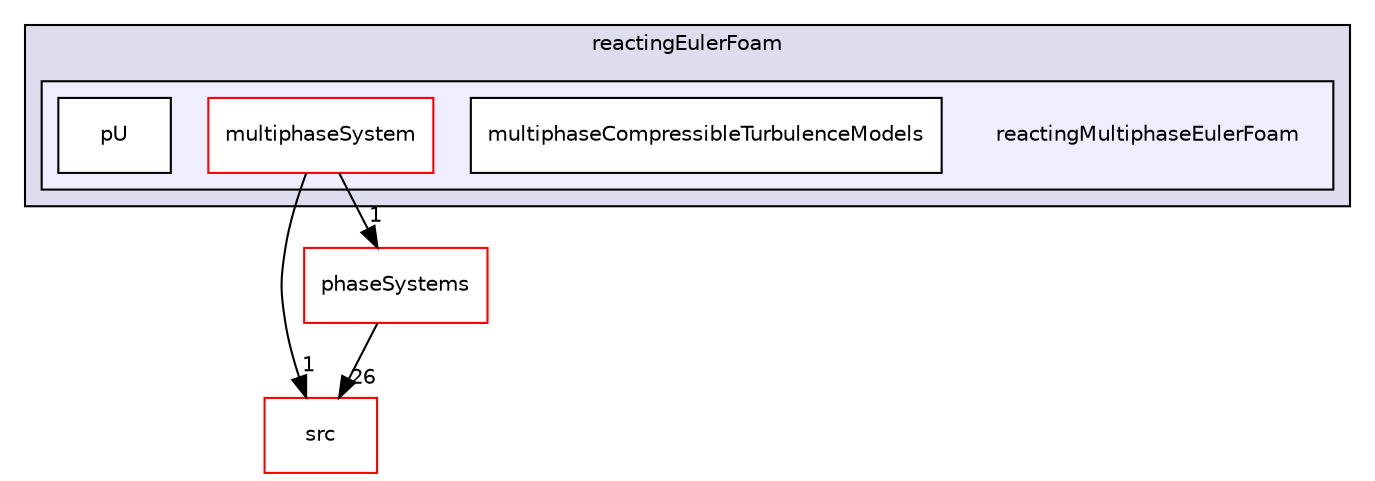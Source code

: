 digraph "applications/solvers/multiphase/reactingEulerFoam/reactingMultiphaseEulerFoam" {
  bgcolor=transparent;
  compound=true
  node [ fontsize="10", fontname="Helvetica"];
  edge [ labelfontsize="10", labelfontname="Helvetica"];
  subgraph clusterdir_bd1c0bce0f70f7327528a03b20ac8e2b {
    graph [ bgcolor="#ddddee", pencolor="black", label="reactingEulerFoam" fontname="Helvetica", fontsize="10", URL="dir_bd1c0bce0f70f7327528a03b20ac8e2b.html"]
  subgraph clusterdir_f43e6cbef3f1fcb86eb964dec54a1d5c {
    graph [ bgcolor="#eeeeff", pencolor="black", label="" URL="dir_f43e6cbef3f1fcb86eb964dec54a1d5c.html"];
    dir_f43e6cbef3f1fcb86eb964dec54a1d5c [shape=plaintext label="reactingMultiphaseEulerFoam"];
    dir_d406d16b886ae9a0b84542a5d06d37a8 [shape=box label="multiphaseCompressibleTurbulenceModels" color="black" fillcolor="white" style="filled" URL="dir_d406d16b886ae9a0b84542a5d06d37a8.html"];
    dir_bffdae721ccdc4cfa39420078414a1c9 [shape=box label="multiphaseSystem" color="red" fillcolor="white" style="filled" URL="dir_bffdae721ccdc4cfa39420078414a1c9.html"];
    dir_08a271835252fce69ce03664e5ac5db9 [shape=box label="pU" color="black" fillcolor="white" style="filled" URL="dir_08a271835252fce69ce03664e5ac5db9.html"];
  }
  }
  dir_68267d1309a1af8e8297ef4c3efbcdba [shape=box label="src" color="red" URL="dir_68267d1309a1af8e8297ef4c3efbcdba.html"];
  dir_bc741cf0feed825022d764837944696d [shape=box label="phaseSystems" color="red" URL="dir_bc741cf0feed825022d764837944696d.html"];
  dir_bc741cf0feed825022d764837944696d->dir_68267d1309a1af8e8297ef4c3efbcdba [headlabel="26", labeldistance=1.5 headhref="dir_000148_000738.html"];
  dir_bffdae721ccdc4cfa39420078414a1c9->dir_68267d1309a1af8e8297ef4c3efbcdba [headlabel="1", labeldistance=1.5 headhref="dir_000219_000738.html"];
  dir_bffdae721ccdc4cfa39420078414a1c9->dir_bc741cf0feed825022d764837944696d [headlabel="1", labeldistance=1.5 headhref="dir_000219_000148.html"];
}
